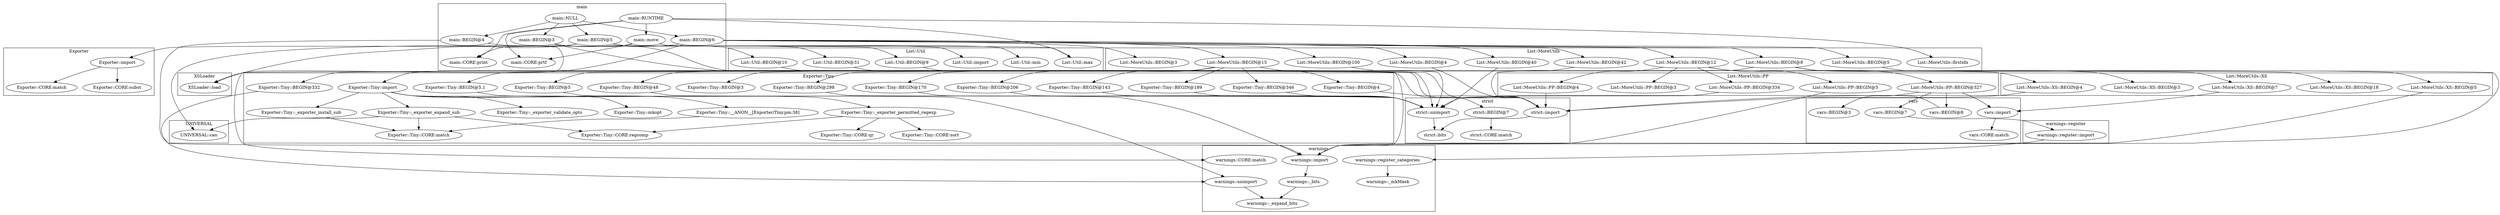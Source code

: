digraph {
graph [overlap=false]
subgraph cluster_List_MoreUtils_PP {
	label="List::MoreUtils::PP";
	"List::MoreUtils::PP::BEGIN@4";
	"List::MoreUtils::PP::BEGIN@327";
	"List::MoreUtils::PP::BEGIN@334";
	"List::MoreUtils::PP::BEGIN@3";
	"List::MoreUtils::PP::BEGIN@5";
}
subgraph cluster_UNIVERSAL {
	label="UNIVERSAL";
	"UNIVERSAL::can";
}
subgraph cluster_warnings_register {
	label="warnings::register";
	"warnings::register::import";
}
subgraph cluster_List_MoreUtils_XS {
	label="List::MoreUtils::XS";
	"List::MoreUtils::XS::BEGIN@4";
	"List::MoreUtils::XS::BEGIN@18";
	"List::MoreUtils::XS::BEGIN@7";
	"List::MoreUtils::XS::BEGIN@3";
	"List::MoreUtils::XS::BEGIN@5";
}
subgraph cluster_Exporter_Tiny {
	label="Exporter::Tiny";
	"Exporter::Tiny::import";
	"Exporter::Tiny::BEGIN@346";
	"Exporter::Tiny::BEGIN@332";
	"Exporter::Tiny::_exporter_install_sub";
	"Exporter::Tiny::CORE:qr";
	"Exporter::Tiny::BEGIN@4";
	"Exporter::Tiny::CORE:regcomp";
	"Exporter::Tiny::BEGIN@189";
	"Exporter::Tiny::CORE:match";
	"Exporter::Tiny::_exporter_expand_sub";
	"Exporter::Tiny::BEGIN@3";
	"Exporter::Tiny::_exporter_validate_opts";
	"Exporter::Tiny::BEGIN@5.1";
	"Exporter::Tiny::BEGIN@143";
	"Exporter::Tiny::BEGIN@206";
	"Exporter::Tiny::mkopt";
	"Exporter::Tiny::BEGIN@170";
	"Exporter::Tiny::BEGIN@5";
	"Exporter::Tiny::BEGIN@298";
	"Exporter::Tiny::BEGIN@48";
	"Exporter::Tiny::_exporter_permitted_regexp";
	"Exporter::Tiny::__ANON__[Exporter/Tiny.pm:38]";
	"Exporter::Tiny::CORE:sort";
}
subgraph cluster_vars {
	label="vars";
	"vars::BEGIN@8";
	"vars::CORE:match";
	"vars::BEGIN@7";
	"vars::BEGIN@3";
	"vars::import";
}
subgraph cluster_List_Util {
	label="List::Util";
	"List::Util::BEGIN@31";
	"List::Util::max";
	"List::Util::min";
	"List::Util::import";
	"List::Util::BEGIN@9";
	"List::Util::BEGIN@10";
}
subgraph cluster_XSLoader {
	label="XSLoader";
	"XSLoader::load";
}
subgraph cluster_warnings {
	label="warnings";
	"warnings::import";
	"warnings::register_categories";
	"warnings::unimport";
	"warnings::_expand_bits";
	"warnings::_mkMask";
	"warnings::CORE:match";
	"warnings::_bits";
}
subgraph cluster_strict {
	label="strict";
	"strict::BEGIN@7";
	"strict::CORE:match";
	"strict::unimport";
	"strict::bits";
	"strict::import";
}
subgraph cluster_List_MoreUtils {
	label="List::MoreUtils";
	"List::MoreUtils::BEGIN@8";
	"List::MoreUtils::BEGIN@12";
	"List::MoreUtils::BEGIN@100";
	"List::MoreUtils::BEGIN@5";
	"List::MoreUtils::BEGIN@4";
	"List::MoreUtils::firstidx";
	"List::MoreUtils::BEGIN@3";
	"List::MoreUtils::BEGIN@15";
	"List::MoreUtils::BEGIN@40";
	"List::MoreUtils::BEGIN@42";
}
subgraph cluster_Exporter {
	label="Exporter";
	"Exporter::CORE:match";
	"Exporter::import";
	"Exporter::CORE:subst";
}
subgraph cluster_main {
	label="main";
	"main::CORE:prtf";
	"main::CORE:print";
	"main::move";
	"main::BEGIN@5";
	"main::RUNTIME";
	"main::BEGIN@6";
	"main::BEGIN@4";
	"main::NULL";
	"main::BEGIN@3";
}
"List::MoreUtils::BEGIN@12" -> "List::MoreUtils::PP::BEGIN@4";
"Exporter::Tiny::import" -> "Exporter::Tiny::_exporter_expand_sub";
"main::BEGIN@6" -> "List::MoreUtils::BEGIN@12";
"List::MoreUtils::BEGIN@8" -> "List::MoreUtils::XS::BEGIN@3";
"warnings::register_categories" -> "warnings::_mkMask";
"warnings::import" -> "warnings::_bits";
"main::BEGIN@4" -> "warnings::CORE:match";
"List::MoreUtils::BEGIN@8" -> "List::MoreUtils::XS::BEGIN@4";
"List::MoreUtils::PP::BEGIN@327" -> "vars::BEGIN@8";
"List::MoreUtils::BEGIN@12" -> "List::MoreUtils::PP::BEGIN@334";
"List::MoreUtils::BEGIN@15" -> "Exporter::Tiny::BEGIN@189";
"vars::BEGIN@7" -> "warnings::register::import";
"main::BEGIN@5" -> "Exporter::import";
"main::RUNTIME" -> "main::CORE:print";
"main::move" -> "main::CORE:print";
"Exporter::Tiny::BEGIN@332" -> "warnings::unimport";
"Exporter::Tiny::BEGIN@5.1" -> "warnings::unimport";
"main::BEGIN@6" -> "Exporter::Tiny::import";
"List::MoreUtils::BEGIN@15" -> "Exporter::Tiny::BEGIN@346";
"main::BEGIN@5" -> "List::Util::BEGIN@31";
"List::MoreUtils::BEGIN@15" -> "Exporter::Tiny::BEGIN@332";
"main::BEGIN@6" -> "List::MoreUtils::BEGIN@40";
"main::RUNTIME" -> "List::Util::max";
"main::move" -> "List::Util::max";
"main::BEGIN@6" -> "List::MoreUtils::BEGIN@100";
"Exporter::Tiny::import" -> "Exporter::Tiny::_exporter_permitted_regexp";
"List::MoreUtils::XS::BEGIN@7" -> "vars::import";
"List::MoreUtils::PP::BEGIN@327" -> "vars::import";
"List::MoreUtils::BEGIN@15" -> "Exporter::Tiny::BEGIN@298";
"Exporter::Tiny::import" -> "Exporter::Tiny::mkopt";
"List::MoreUtils::BEGIN@15" -> "Exporter::Tiny::BEGIN@5";
"main::BEGIN@5" -> "List::Util::BEGIN@9";
"main::RUNTIME" -> "List::MoreUtils::firstidx";
"List::MoreUtils::BEGIN@12" -> "List::MoreUtils::PP::BEGIN@3";
"main::NULL" -> "main::BEGIN@5";
"List::MoreUtils::BEGIN@42" -> "strict::import";
"vars::BEGIN@8" -> "strict::import";
"main::BEGIN@3" -> "strict::import";
"List::Util::BEGIN@9" -> "strict::import";
"Exporter::Tiny::BEGIN@4" -> "strict::import";
"List::MoreUtils::XS::BEGIN@4" -> "strict::import";
"List::MoreUtils::BEGIN@4" -> "strict::import";
"List::MoreUtils::PP::BEGIN@4" -> "strict::import";
"List::MoreUtils::BEGIN@15" -> "Exporter::Tiny::BEGIN@5.1";
"Exporter::Tiny::import" -> "Exporter::Tiny::_exporter_validate_opts";
"main::NULL" -> "main::BEGIN@6";
"Exporter::Tiny::BEGIN@170" -> "strict::unimport";
"Exporter::Tiny::BEGIN@206" -> "strict::unimport";
"Exporter::Tiny::BEGIN@298" -> "strict::unimport";
"List::MoreUtils::BEGIN@40" -> "strict::unimport";
"Exporter::Tiny::BEGIN@189" -> "strict::unimport";
"List::MoreUtils::PP::BEGIN@334" -> "strict::unimport";
"List::Util::BEGIN@31" -> "strict::unimport";
"Exporter::Tiny::BEGIN@346" -> "strict::unimport";
"Exporter::Tiny::BEGIN@48" -> "strict::unimport";
"List::MoreUtils::BEGIN@100" -> "strict::unimport";
"Exporter::Tiny::BEGIN@143" -> "strict::unimport";
"main::BEGIN@5" -> "XSLoader::load";
"List::MoreUtils::BEGIN@8" -> "XSLoader::load";
"List::MoreUtils::PP::BEGIN@327" -> "vars::BEGIN@3";
"vars::import" -> "vars::CORE:match";
"main::BEGIN@5" -> "List::Util::BEGIN@10";
"Exporter::Tiny::_exporter_install_sub" -> "Exporter::Tiny::CORE:match";
"Exporter::Tiny::_exporter_expand_sub" -> "Exporter::Tiny::CORE:match";
"Exporter::Tiny::__ANON__[Exporter/Tiny.pm:38]" -> "Exporter::Tiny::CORE:match";
"strict::unimport" -> "strict::bits";
"strict::import" -> "strict::bits";
"List::MoreUtils::BEGIN@12" -> "List::MoreUtils::PP::BEGIN@5";
"main::BEGIN@6" -> "List::MoreUtils::BEGIN@4";
"List::MoreUtils::BEGIN@15" -> "Exporter::Tiny::BEGIN@3";
"warnings::_bits" -> "warnings::_expand_bits";
"warnings::unimport" -> "warnings::_expand_bits";
"Exporter::Tiny::_exporter_permitted_regexp" -> "Exporter::Tiny::CORE:regcomp";
"Exporter::Tiny::_exporter_expand_sub" -> "Exporter::Tiny::CORE:regcomp";
"Exporter::import" -> "Exporter::CORE:match";
"main::NULL" -> "main::BEGIN@3";
"warnings::register::import" -> "warnings::register_categories";
"List::MoreUtils::BEGIN@15" -> "Exporter::Tiny::BEGIN@4";
"main::BEGIN@6" -> "List::MoreUtils::BEGIN@15";
"Exporter::Tiny::_exporter_permitted_regexp" -> "Exporter::Tiny::CORE:qr";
"List::MoreUtils::PP::BEGIN@327" -> "vars::BEGIN@7";
"Exporter::Tiny::import" -> "Exporter::Tiny::_exporter_install_sub";
"main::move" -> "List::Util::min";
"Exporter::Tiny::BEGIN@5" -> "warnings::import";
"main::BEGIN@4" -> "warnings::import";
"List::MoreUtils::XS::BEGIN@5" -> "warnings::import";
"List::Util::BEGIN@10" -> "warnings::import";
"List::MoreUtils::BEGIN@5" -> "warnings::import";
"List::MoreUtils::PP::BEGIN@5" -> "warnings::import";
"main::BEGIN@6" -> "List::MoreUtils::BEGIN@8";
"List::MoreUtils::BEGIN@8" -> "List::MoreUtils::XS::BEGIN@5";
"main::BEGIN@5" -> "List::Util::import";
"main::BEGIN@6" -> "List::MoreUtils::BEGIN@5";
"List::MoreUtils::BEGIN@15" -> "Exporter::Tiny::BEGIN@48";
"main::RUNTIME" -> "main::CORE:prtf";
"main::move" -> "main::CORE:prtf";
"Exporter::Tiny::_exporter_permitted_regexp" -> "Exporter::Tiny::CORE:sort";
"Exporter::Tiny::import" -> "Exporter::Tiny::__ANON__[Exporter/Tiny.pm:38]";
"List::MoreUtils::BEGIN@15" -> "Exporter::Tiny::BEGIN@206";
"Exporter::Tiny::_exporter_expand_sub" -> "UNIVERSAL::can";
"main::BEGIN@6" -> "UNIVERSAL::can";
"List::MoreUtils::BEGIN@15" -> "Exporter::Tiny::BEGIN@170";
"main::BEGIN@6" -> "List::MoreUtils::BEGIN@3";
"strict::BEGIN@7" -> "strict::CORE:match";
"List::MoreUtils::BEGIN@12" -> "List::MoreUtils::PP::BEGIN@327";
"main::BEGIN@3" -> "strict::BEGIN@7";
"List::MoreUtils::BEGIN@15" -> "Exporter::Tiny::BEGIN@143";
"List::MoreUtils::BEGIN@8" -> "List::MoreUtils::XS::BEGIN@7";
"Exporter::import" -> "Exporter::CORE:subst";
"main::RUNTIME" -> "main::move";
"List::MoreUtils::BEGIN@8" -> "List::MoreUtils::XS::BEGIN@18";
"main::NULL" -> "main::BEGIN@4";
"main::BEGIN@6" -> "List::MoreUtils::BEGIN@42";
}
